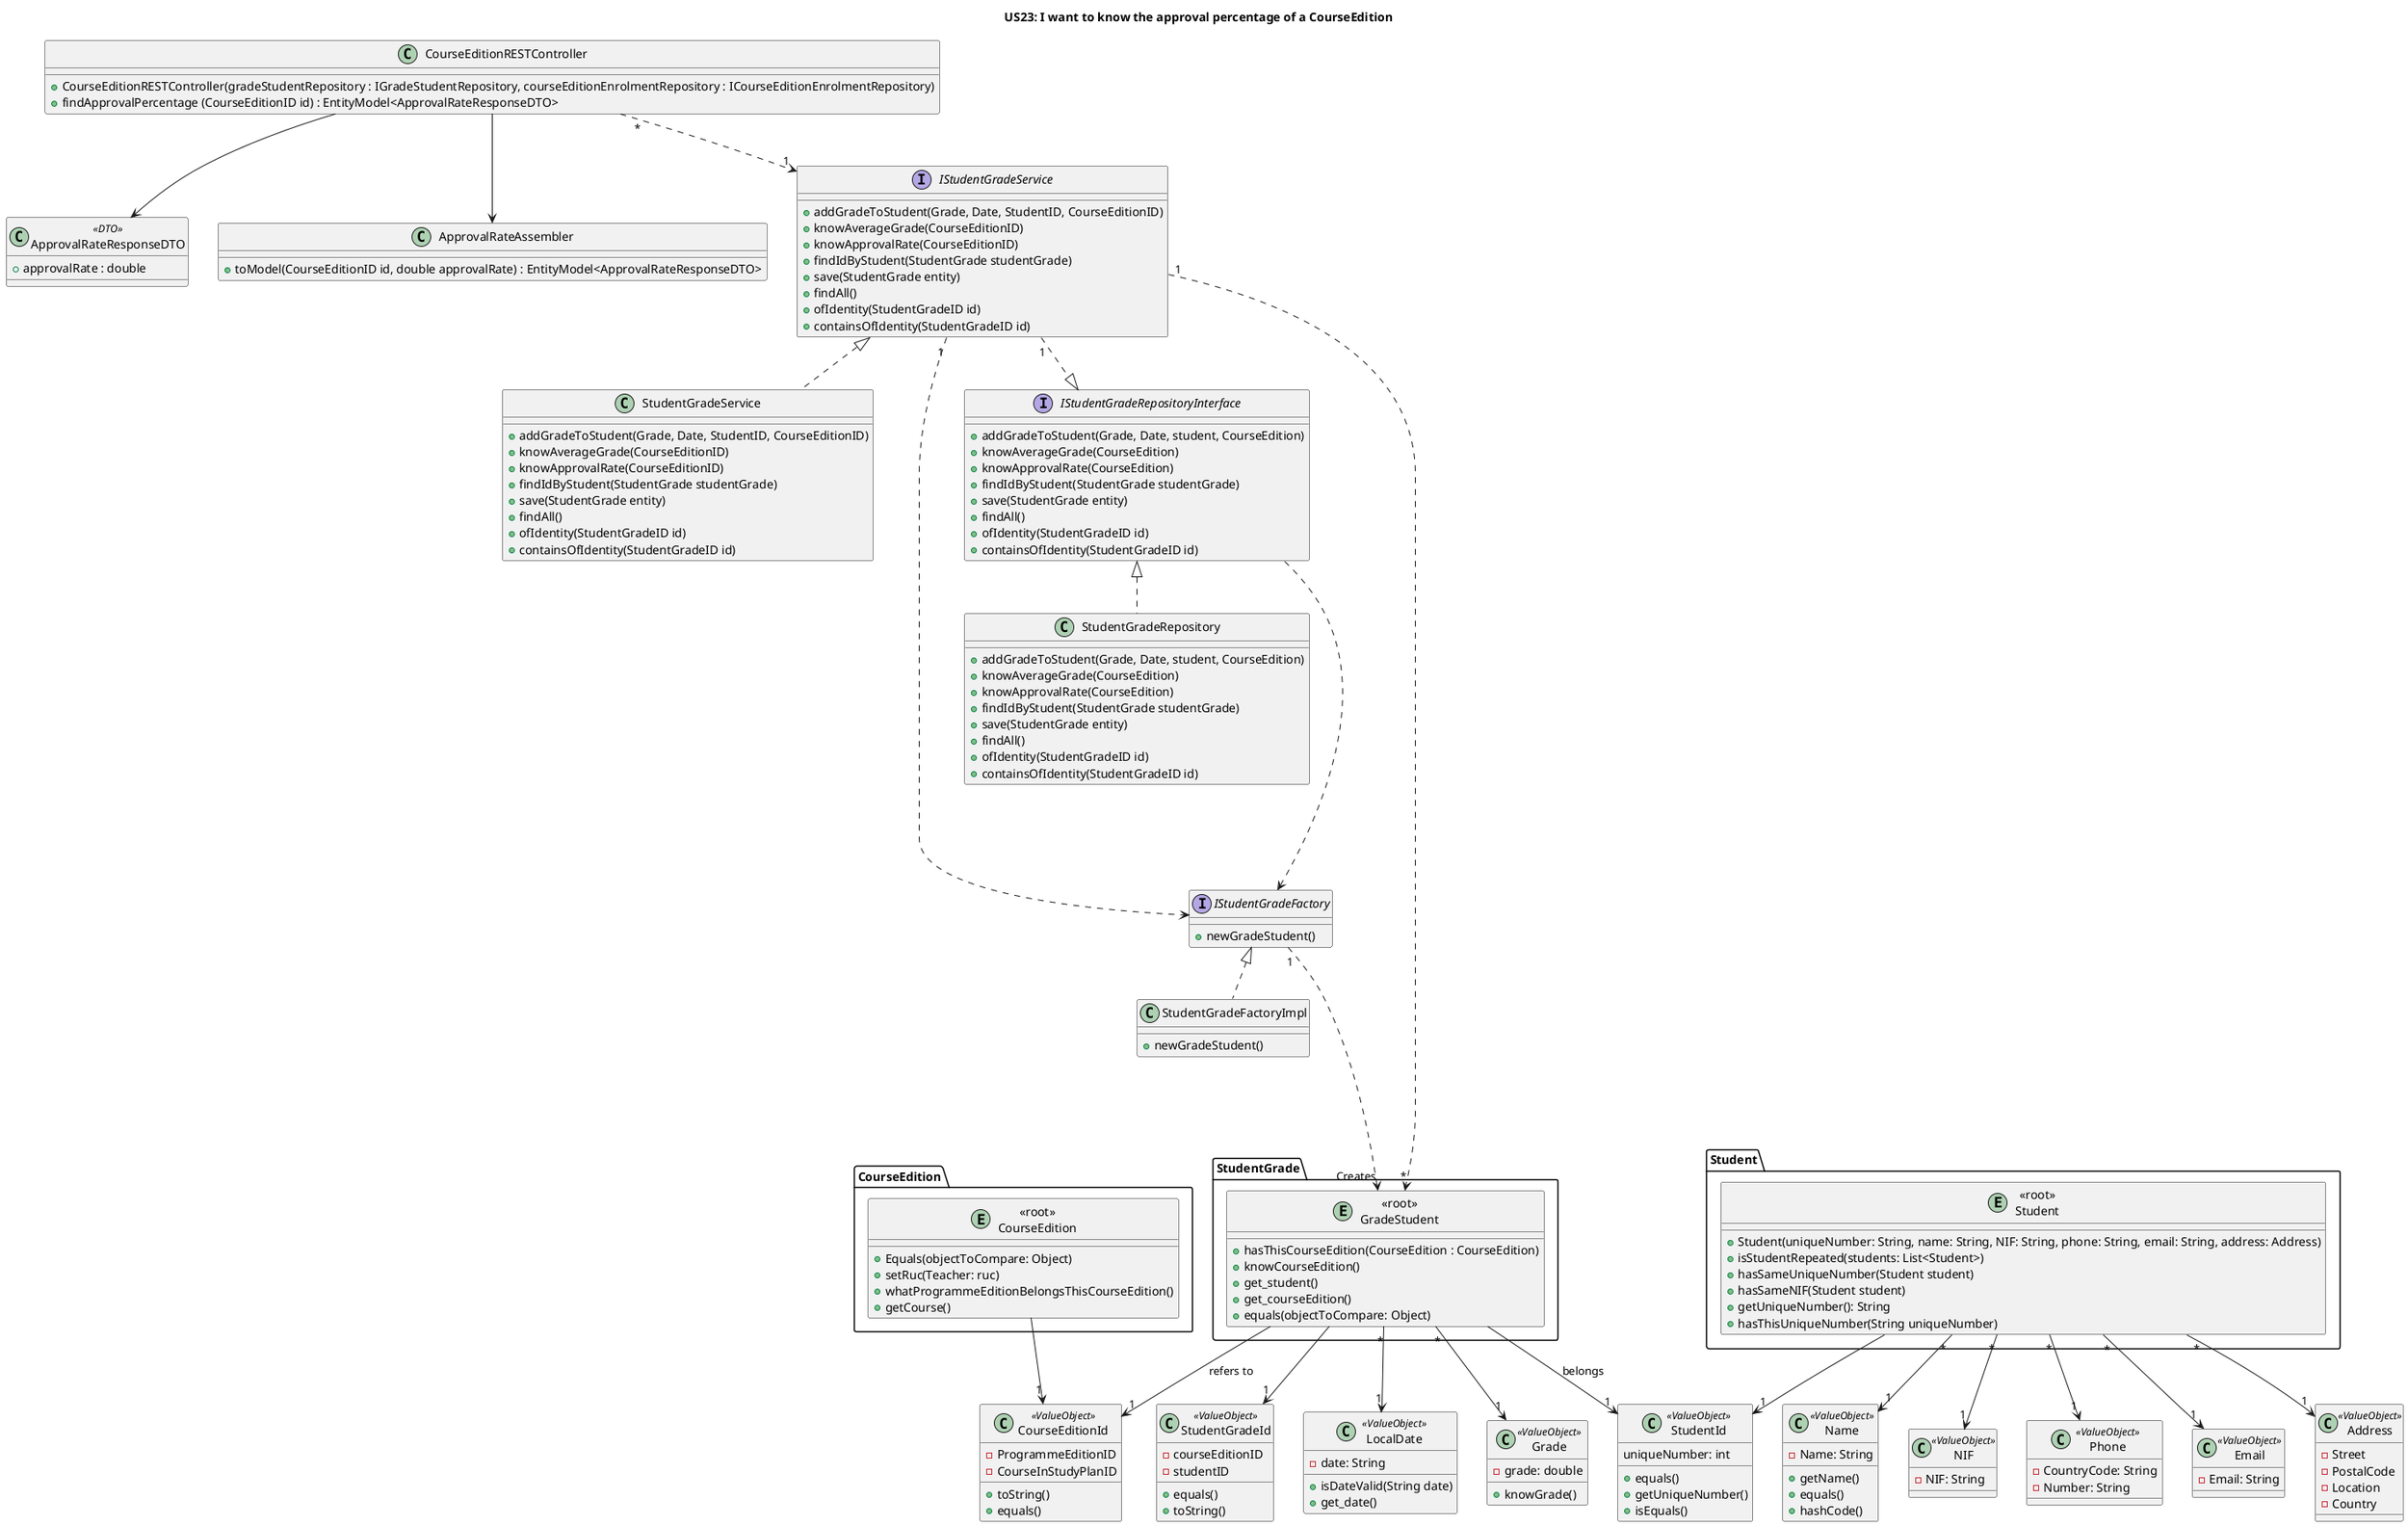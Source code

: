 @startuml
title US23: I want to know the approval percentage of a CourseEdition

class CourseEditionRESTController {
    +CourseEditionRESTController(gradeStudentRepository : IGradeStudentRepository, courseEditionEnrolmentRepository : ICourseEditionEnrolmentRepository)
    +findApprovalPercentage (CourseEditionID id) : EntityModel<ApprovalRateResponseDTO>
}

class ApprovalRateResponseDTO <<DTO>> {
    +approvalRate : double
}

class ApprovalRateAssembler {
    +toModel(CourseEditionID id, double approvalRate) : EntityModel<ApprovalRateResponseDTO>
}

interface IStudentGradeService {
    +addGradeToStudent(Grade, Date, StudentID, CourseEditionID)
    +knowAverageGrade(CourseEditionID)
    +knowApprovalRate(CourseEditionID)
    +findIdByStudent(StudentGrade studentGrade)
    +save(StudentGrade entity)
    +findAll()
    +ofIdentity(StudentGradeID id)
    +containsOfIdentity(StudentGradeID id)
}

class StudentGradeService {
    +addGradeToStudent(Grade, Date, StudentID, CourseEditionID)
    +knowAverageGrade(CourseEditionID)
    +knowApprovalRate(CourseEditionID)
    +findIdByStudent(StudentGrade studentGrade)
    +save(StudentGrade entity)
    +findAll()
    +ofIdentity(StudentGradeID id)
    +containsOfIdentity(StudentGradeID id)
}

package "StudentGrade" {
    entity "<<root>>\nGradeStudent" {
        +hasThisCourseEdition(CourseEdition : CourseEdition)
        +knowCourseEdition()
        +get_student()
        +get_courseEdition()
        +equals(objectToCompare: Object)
    }
}

class Grade <<ValueObject>> {
    -grade: double
    +knowGrade()
}

class LocalDate <<ValueObject>> {
    -date: String
    +isDateValid(String date)
    +get_date()
}

class StudentGradeId <<ValueObject>> {
    -courseEditionID
    -studentID
    +equals()
    +toString()
}

class StudentGradeRepository {
    +addGradeToStudent(Grade, Date, student, CourseEdition)
    +knowAverageGrade(CourseEdition)
    +knowApprovalRate(CourseEdition)
    +findIdByStudent(StudentGrade studentGrade)
    +save(StudentGrade entity)
    +findAll()
    +ofIdentity(StudentGradeID id)
    +containsOfIdentity(StudentGradeID id)
}

interface IStudentGradeRepositoryInterface {
    +addGradeToStudent(Grade, Date, student, CourseEdition)
    +knowAverageGrade(CourseEdition)
    +knowApprovalRate(CourseEdition)
    +findIdByStudent(StudentGrade studentGrade)
    +save(StudentGrade entity)
    +findAll()
    +ofIdentity(StudentGradeID id)
    +containsOfIdentity(StudentGradeID id)
}

interface IStudentGradeFactory {
    +newGradeStudent()
}

class StudentGradeFactoryImpl {
    +newGradeStudent()
}

class StudentId <<ValueObject>> {
    uniqueNumber: int
    +equals()
    +getUniqueNumber()
    +isEquals()
}

package "Student" {
    entity "<<root>>\nStudent" {
        +Student(uniqueNumber: String, name: String, NIF: String, phone: String, email: String, address: Address)
        +isStudentRepeated(students: List<Student>)
        +hasSameUniqueNumber(Student student)
        +hasSameNIF(Student student)
        +getUniqueNumber(): String
        +hasThisUniqueNumber(String uniqueNumber)
    }
}

class Name <<ValueObject>> {
    -Name: String
    +getName()
    +equals()
    +hashCode()
}

class NIF <<ValueObject>> {
    -NIF: String
}

class Phone <<ValueObject>> {
    -CountryCode: String
    -Number: String
}

class Email <<ValueObject>> {
    -Email: String
}

class Address <<ValueObject>> {
    -Street
    -PostalCode
    -Location
    -Country
}

class CourseEditionId <<ValueObject>> {
    -ProgrammeEditionID
    -CourseInStudyPlanID
    +toString()
    +equals()
}

package "CourseEdition" {
    entity "<<root>>\nCourseEdition" {
        +Equals(objectToCompare: Object)
        +setRuc(Teacher: ruc)
        +whatProgrammeEditionBelongsThisCourseEdition()
        +getCourse()
    }
}

"<<root>>\nStudent" "*" --> "1" Name
"<<root>>\nStudent" "*" --> "1" NIF
"<<root>>\nStudent" "*" --> "1" Email
"<<root>>\nStudent" "*" --> "1" Phone
"<<root>>\nStudent" "*" --> "1" Address
"<<root>>\nGradeStudent" "*" --> "1" Grade
"<<root>>\nGradeStudent" "*" --> "1" LocalDate
"<<root>>\nGradeStudent" --> "1" StudentId : belongs
"<<root>>\nGradeStudent" --> "1" CourseEditionId : refers to
IStudentGradeService "1" ....> IStudentGradeFactory
IStudentGradeFactory "1" ....> "Creates" "<<root>>\nGradeStudent"
IStudentGradeFactory <|.. StudentGradeFactoryImpl

"<<root>>\nGradeStudent" --> "1" StudentGradeId
"<<root>>\nCourseEdition" --> "1" CourseEditionId
"<<root>>\nStudent" --> "1" StudentId
IStudentGradeService <|.. StudentGradeService
IStudentGradeRepositoryInterface <|.. StudentGradeRepository
IStudentGradeRepositoryInterface ....> IStudentGradeFactory
IStudentGradeService "1" ....> "*" "<<root>>\nGradeStudent"
IStudentGradeService "1" ..|> IStudentGradeRepositoryInterface
CourseEditionRESTController "*" ..> "1" IStudentGradeService

CourseEditionRESTController --> ApprovalRateAssembler
CourseEditionRESTController --> ApprovalRateResponseDTO

@enduml
